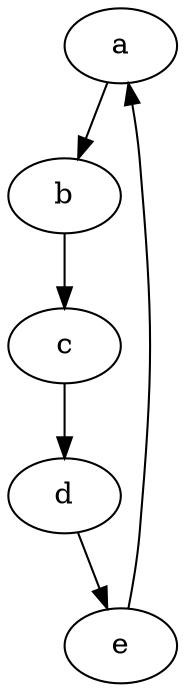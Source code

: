 digraph G {
    "a" [type=P, alive=n];
    "b" [type=P, alive=n];
    "c" [type=B, alive=n];
    "d" [type=C, alive=n];
    "e" [type=B, alive=n];
    "a" -> "b";
    "b" -> "c";
    "c" -> "d";
    "d" -> "e";
    "e" -> "a";
}
